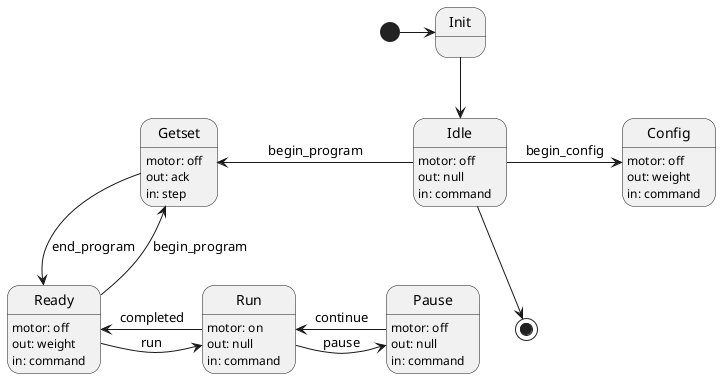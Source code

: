 @startuml

[*] -> Init
Init --> Idle 
Idle -> Config : begin_config
Idle -left-> Getset : begin_program
Getset --> Ready : end_program
Ready --> Getset : begin_program
Ready -> Run : run
Run -> Ready : completed
Run -> Pause : pause
Pause -> Run : continue
Idle --> [*]

Idle : motor: off
Idle : out: null
Idle : in: command
Getset : motor: off
Getset : out: ack
Getset : in: step
Config : motor: off
Config : out: weight
Config : in: command
Ready : motor: off
Ready : out: weight
Ready : in: command
Run : motor: on
Run : out: null
Run : in: command
Pause : motor: off
Pause : out: null
Pause : in: command


@enduml